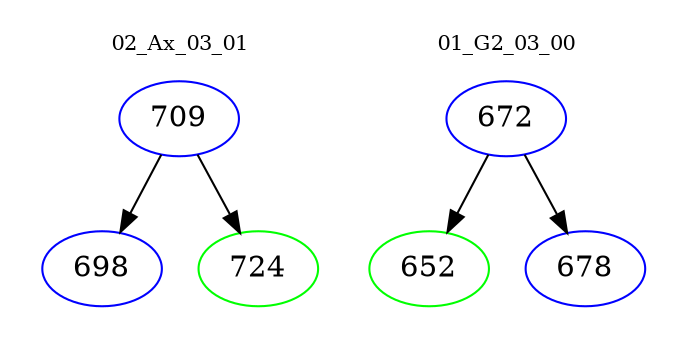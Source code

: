 digraph{
subgraph cluster_0 {
color = white
label = "02_Ax_03_01";
fontsize=10;
T0_709 [label="709", color="blue"]
T0_709 -> T0_698 [color="black"]
T0_698 [label="698", color="blue"]
T0_709 -> T0_724 [color="black"]
T0_724 [label="724", color="green"]
}
subgraph cluster_1 {
color = white
label = "01_G2_03_00";
fontsize=10;
T1_672 [label="672", color="blue"]
T1_672 -> T1_652 [color="black"]
T1_652 [label="652", color="green"]
T1_672 -> T1_678 [color="black"]
T1_678 [label="678", color="blue"]
}
}

